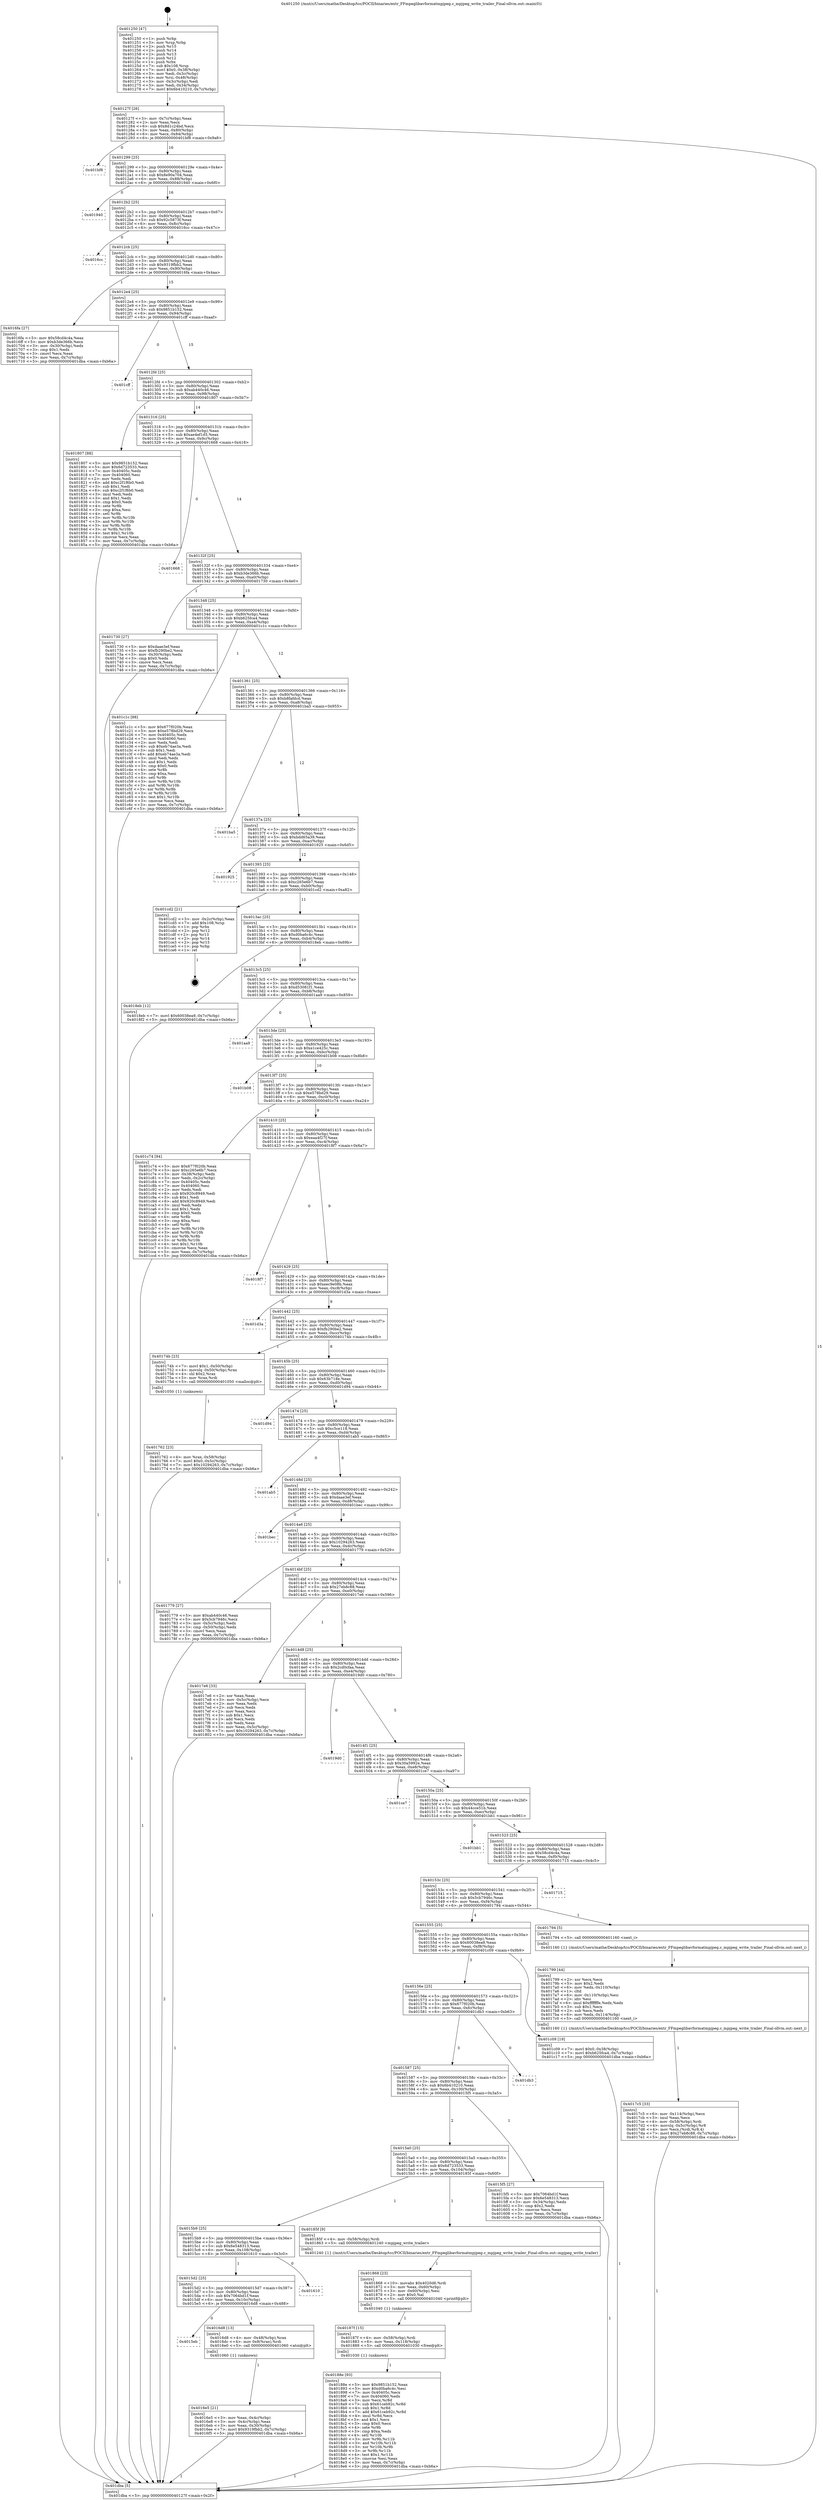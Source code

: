 digraph "0x401250" {
  label = "0x401250 (/mnt/c/Users/mathe/Desktop/tcc/POCII/binaries/extr_FFmpeglibavformatmpjpeg.c_mpjpeg_write_trailer_Final-ollvm.out::main(0))"
  labelloc = "t"
  node[shape=record]

  Entry [label="",width=0.3,height=0.3,shape=circle,fillcolor=black,style=filled]
  "0x40127f" [label="{
     0x40127f [26]\l
     | [instrs]\l
     &nbsp;&nbsp;0x40127f \<+3\>: mov -0x7c(%rbp),%eax\l
     &nbsp;&nbsp;0x401282 \<+2\>: mov %eax,%ecx\l
     &nbsp;&nbsp;0x401284 \<+6\>: sub $0x8d1c24bd,%ecx\l
     &nbsp;&nbsp;0x40128a \<+3\>: mov %eax,-0x80(%rbp)\l
     &nbsp;&nbsp;0x40128d \<+6\>: mov %ecx,-0x84(%rbp)\l
     &nbsp;&nbsp;0x401293 \<+6\>: je 0000000000401bf8 \<main+0x9a8\>\l
  }"]
  "0x401bf8" [label="{
     0x401bf8\l
  }", style=dashed]
  "0x401299" [label="{
     0x401299 [25]\l
     | [instrs]\l
     &nbsp;&nbsp;0x401299 \<+5\>: jmp 000000000040129e \<main+0x4e\>\l
     &nbsp;&nbsp;0x40129e \<+3\>: mov -0x80(%rbp),%eax\l
     &nbsp;&nbsp;0x4012a1 \<+5\>: sub $0x8e90a704,%eax\l
     &nbsp;&nbsp;0x4012a6 \<+6\>: mov %eax,-0x88(%rbp)\l
     &nbsp;&nbsp;0x4012ac \<+6\>: je 0000000000401940 \<main+0x6f0\>\l
  }"]
  Exit [label="",width=0.3,height=0.3,shape=circle,fillcolor=black,style=filled,peripheries=2]
  "0x401940" [label="{
     0x401940\l
  }", style=dashed]
  "0x4012b2" [label="{
     0x4012b2 [25]\l
     | [instrs]\l
     &nbsp;&nbsp;0x4012b2 \<+5\>: jmp 00000000004012b7 \<main+0x67\>\l
     &nbsp;&nbsp;0x4012b7 \<+3\>: mov -0x80(%rbp),%eax\l
     &nbsp;&nbsp;0x4012ba \<+5\>: sub $0x92c5873f,%eax\l
     &nbsp;&nbsp;0x4012bf \<+6\>: mov %eax,-0x8c(%rbp)\l
     &nbsp;&nbsp;0x4012c5 \<+6\>: je 00000000004016cc \<main+0x47c\>\l
  }"]
  "0x40188e" [label="{
     0x40188e [93]\l
     | [instrs]\l
     &nbsp;&nbsp;0x40188e \<+5\>: mov $0x9851b152,%eax\l
     &nbsp;&nbsp;0x401893 \<+5\>: mov $0xd0ba6c4c,%esi\l
     &nbsp;&nbsp;0x401898 \<+7\>: mov 0x40405c,%ecx\l
     &nbsp;&nbsp;0x40189f \<+7\>: mov 0x404060,%edx\l
     &nbsp;&nbsp;0x4018a6 \<+3\>: mov %ecx,%r8d\l
     &nbsp;&nbsp;0x4018a9 \<+7\>: sub $0x61ceb92c,%r8d\l
     &nbsp;&nbsp;0x4018b0 \<+4\>: sub $0x1,%r8d\l
     &nbsp;&nbsp;0x4018b4 \<+7\>: add $0x61ceb92c,%r8d\l
     &nbsp;&nbsp;0x4018bb \<+4\>: imul %r8d,%ecx\l
     &nbsp;&nbsp;0x4018bf \<+3\>: and $0x1,%ecx\l
     &nbsp;&nbsp;0x4018c2 \<+3\>: cmp $0x0,%ecx\l
     &nbsp;&nbsp;0x4018c5 \<+4\>: sete %r9b\l
     &nbsp;&nbsp;0x4018c9 \<+3\>: cmp $0xa,%edx\l
     &nbsp;&nbsp;0x4018cc \<+4\>: setl %r10b\l
     &nbsp;&nbsp;0x4018d0 \<+3\>: mov %r9b,%r11b\l
     &nbsp;&nbsp;0x4018d3 \<+3\>: and %r10b,%r11b\l
     &nbsp;&nbsp;0x4018d6 \<+3\>: xor %r10b,%r9b\l
     &nbsp;&nbsp;0x4018d9 \<+3\>: or %r9b,%r11b\l
     &nbsp;&nbsp;0x4018dc \<+4\>: test $0x1,%r11b\l
     &nbsp;&nbsp;0x4018e0 \<+3\>: cmovne %esi,%eax\l
     &nbsp;&nbsp;0x4018e3 \<+3\>: mov %eax,-0x7c(%rbp)\l
     &nbsp;&nbsp;0x4018e6 \<+5\>: jmp 0000000000401dba \<main+0xb6a\>\l
  }"]
  "0x4016cc" [label="{
     0x4016cc\l
  }", style=dashed]
  "0x4012cb" [label="{
     0x4012cb [25]\l
     | [instrs]\l
     &nbsp;&nbsp;0x4012cb \<+5\>: jmp 00000000004012d0 \<main+0x80\>\l
     &nbsp;&nbsp;0x4012d0 \<+3\>: mov -0x80(%rbp),%eax\l
     &nbsp;&nbsp;0x4012d3 \<+5\>: sub $0x9319fbb2,%eax\l
     &nbsp;&nbsp;0x4012d8 \<+6\>: mov %eax,-0x90(%rbp)\l
     &nbsp;&nbsp;0x4012de \<+6\>: je 00000000004016fa \<main+0x4aa\>\l
  }"]
  "0x40187f" [label="{
     0x40187f [15]\l
     | [instrs]\l
     &nbsp;&nbsp;0x40187f \<+4\>: mov -0x58(%rbp),%rdi\l
     &nbsp;&nbsp;0x401883 \<+6\>: mov %eax,-0x118(%rbp)\l
     &nbsp;&nbsp;0x401889 \<+5\>: call 0000000000401030 \<free@plt\>\l
     | [calls]\l
     &nbsp;&nbsp;0x401030 \{1\} (unknown)\l
  }"]
  "0x4016fa" [label="{
     0x4016fa [27]\l
     | [instrs]\l
     &nbsp;&nbsp;0x4016fa \<+5\>: mov $0x58cd4c4a,%eax\l
     &nbsp;&nbsp;0x4016ff \<+5\>: mov $0xb3de366b,%ecx\l
     &nbsp;&nbsp;0x401704 \<+3\>: mov -0x30(%rbp),%edx\l
     &nbsp;&nbsp;0x401707 \<+3\>: cmp $0x1,%edx\l
     &nbsp;&nbsp;0x40170a \<+3\>: cmovl %ecx,%eax\l
     &nbsp;&nbsp;0x40170d \<+3\>: mov %eax,-0x7c(%rbp)\l
     &nbsp;&nbsp;0x401710 \<+5\>: jmp 0000000000401dba \<main+0xb6a\>\l
  }"]
  "0x4012e4" [label="{
     0x4012e4 [25]\l
     | [instrs]\l
     &nbsp;&nbsp;0x4012e4 \<+5\>: jmp 00000000004012e9 \<main+0x99\>\l
     &nbsp;&nbsp;0x4012e9 \<+3\>: mov -0x80(%rbp),%eax\l
     &nbsp;&nbsp;0x4012ec \<+5\>: sub $0x9851b152,%eax\l
     &nbsp;&nbsp;0x4012f1 \<+6\>: mov %eax,-0x94(%rbp)\l
     &nbsp;&nbsp;0x4012f7 \<+6\>: je 0000000000401cff \<main+0xaaf\>\l
  }"]
  "0x401868" [label="{
     0x401868 [23]\l
     | [instrs]\l
     &nbsp;&nbsp;0x401868 \<+10\>: movabs $0x4020d6,%rdi\l
     &nbsp;&nbsp;0x401872 \<+3\>: mov %eax,-0x60(%rbp)\l
     &nbsp;&nbsp;0x401875 \<+3\>: mov -0x60(%rbp),%esi\l
     &nbsp;&nbsp;0x401878 \<+2\>: mov $0x0,%al\l
     &nbsp;&nbsp;0x40187a \<+5\>: call 0000000000401040 \<printf@plt\>\l
     | [calls]\l
     &nbsp;&nbsp;0x401040 \{1\} (unknown)\l
  }"]
  "0x401cff" [label="{
     0x401cff\l
  }", style=dashed]
  "0x4012fd" [label="{
     0x4012fd [25]\l
     | [instrs]\l
     &nbsp;&nbsp;0x4012fd \<+5\>: jmp 0000000000401302 \<main+0xb2\>\l
     &nbsp;&nbsp;0x401302 \<+3\>: mov -0x80(%rbp),%eax\l
     &nbsp;&nbsp;0x401305 \<+5\>: sub $0xab440c46,%eax\l
     &nbsp;&nbsp;0x40130a \<+6\>: mov %eax,-0x98(%rbp)\l
     &nbsp;&nbsp;0x401310 \<+6\>: je 0000000000401807 \<main+0x5b7\>\l
  }"]
  "0x4017c5" [label="{
     0x4017c5 [33]\l
     | [instrs]\l
     &nbsp;&nbsp;0x4017c5 \<+6\>: mov -0x114(%rbp),%ecx\l
     &nbsp;&nbsp;0x4017cb \<+3\>: imul %eax,%ecx\l
     &nbsp;&nbsp;0x4017ce \<+4\>: mov -0x58(%rbp),%rdi\l
     &nbsp;&nbsp;0x4017d2 \<+4\>: movslq -0x5c(%rbp),%r8\l
     &nbsp;&nbsp;0x4017d6 \<+4\>: mov %ecx,(%rdi,%r8,4)\l
     &nbsp;&nbsp;0x4017da \<+7\>: movl $0x27eb8c88,-0x7c(%rbp)\l
     &nbsp;&nbsp;0x4017e1 \<+5\>: jmp 0000000000401dba \<main+0xb6a\>\l
  }"]
  "0x401807" [label="{
     0x401807 [88]\l
     | [instrs]\l
     &nbsp;&nbsp;0x401807 \<+5\>: mov $0x9851b152,%eax\l
     &nbsp;&nbsp;0x40180c \<+5\>: mov $0x6d723533,%ecx\l
     &nbsp;&nbsp;0x401811 \<+7\>: mov 0x40405c,%edx\l
     &nbsp;&nbsp;0x401818 \<+7\>: mov 0x404060,%esi\l
     &nbsp;&nbsp;0x40181f \<+2\>: mov %edx,%edi\l
     &nbsp;&nbsp;0x401821 \<+6\>: add $0xc2f1f6b0,%edi\l
     &nbsp;&nbsp;0x401827 \<+3\>: sub $0x1,%edi\l
     &nbsp;&nbsp;0x40182a \<+6\>: sub $0xc2f1f6b0,%edi\l
     &nbsp;&nbsp;0x401830 \<+3\>: imul %edi,%edx\l
     &nbsp;&nbsp;0x401833 \<+3\>: and $0x1,%edx\l
     &nbsp;&nbsp;0x401836 \<+3\>: cmp $0x0,%edx\l
     &nbsp;&nbsp;0x401839 \<+4\>: sete %r8b\l
     &nbsp;&nbsp;0x40183d \<+3\>: cmp $0xa,%esi\l
     &nbsp;&nbsp;0x401840 \<+4\>: setl %r9b\l
     &nbsp;&nbsp;0x401844 \<+3\>: mov %r8b,%r10b\l
     &nbsp;&nbsp;0x401847 \<+3\>: and %r9b,%r10b\l
     &nbsp;&nbsp;0x40184a \<+3\>: xor %r9b,%r8b\l
     &nbsp;&nbsp;0x40184d \<+3\>: or %r8b,%r10b\l
     &nbsp;&nbsp;0x401850 \<+4\>: test $0x1,%r10b\l
     &nbsp;&nbsp;0x401854 \<+3\>: cmovne %ecx,%eax\l
     &nbsp;&nbsp;0x401857 \<+3\>: mov %eax,-0x7c(%rbp)\l
     &nbsp;&nbsp;0x40185a \<+5\>: jmp 0000000000401dba \<main+0xb6a\>\l
  }"]
  "0x401316" [label="{
     0x401316 [25]\l
     | [instrs]\l
     &nbsp;&nbsp;0x401316 \<+5\>: jmp 000000000040131b \<main+0xcb\>\l
     &nbsp;&nbsp;0x40131b \<+3\>: mov -0x80(%rbp),%eax\l
     &nbsp;&nbsp;0x40131e \<+5\>: sub $0xae4ef1d5,%eax\l
     &nbsp;&nbsp;0x401323 \<+6\>: mov %eax,-0x9c(%rbp)\l
     &nbsp;&nbsp;0x401329 \<+6\>: je 0000000000401668 \<main+0x418\>\l
  }"]
  "0x401799" [label="{
     0x401799 [44]\l
     | [instrs]\l
     &nbsp;&nbsp;0x401799 \<+2\>: xor %ecx,%ecx\l
     &nbsp;&nbsp;0x40179b \<+5\>: mov $0x2,%edx\l
     &nbsp;&nbsp;0x4017a0 \<+6\>: mov %edx,-0x110(%rbp)\l
     &nbsp;&nbsp;0x4017a6 \<+1\>: cltd\l
     &nbsp;&nbsp;0x4017a7 \<+6\>: mov -0x110(%rbp),%esi\l
     &nbsp;&nbsp;0x4017ad \<+2\>: idiv %esi\l
     &nbsp;&nbsp;0x4017af \<+6\>: imul $0xfffffffe,%edx,%edx\l
     &nbsp;&nbsp;0x4017b5 \<+3\>: sub $0x1,%ecx\l
     &nbsp;&nbsp;0x4017b8 \<+2\>: sub %ecx,%edx\l
     &nbsp;&nbsp;0x4017ba \<+6\>: mov %edx,-0x114(%rbp)\l
     &nbsp;&nbsp;0x4017c0 \<+5\>: call 0000000000401160 \<next_i\>\l
     | [calls]\l
     &nbsp;&nbsp;0x401160 \{1\} (/mnt/c/Users/mathe/Desktop/tcc/POCII/binaries/extr_FFmpeglibavformatmpjpeg.c_mpjpeg_write_trailer_Final-ollvm.out::next_i)\l
  }"]
  "0x401668" [label="{
     0x401668\l
  }", style=dashed]
  "0x40132f" [label="{
     0x40132f [25]\l
     | [instrs]\l
     &nbsp;&nbsp;0x40132f \<+5\>: jmp 0000000000401334 \<main+0xe4\>\l
     &nbsp;&nbsp;0x401334 \<+3\>: mov -0x80(%rbp),%eax\l
     &nbsp;&nbsp;0x401337 \<+5\>: sub $0xb3de366b,%eax\l
     &nbsp;&nbsp;0x40133c \<+6\>: mov %eax,-0xa0(%rbp)\l
     &nbsp;&nbsp;0x401342 \<+6\>: je 0000000000401730 \<main+0x4e0\>\l
  }"]
  "0x401762" [label="{
     0x401762 [23]\l
     | [instrs]\l
     &nbsp;&nbsp;0x401762 \<+4\>: mov %rax,-0x58(%rbp)\l
     &nbsp;&nbsp;0x401766 \<+7\>: movl $0x0,-0x5c(%rbp)\l
     &nbsp;&nbsp;0x40176d \<+7\>: movl $0x10294263,-0x7c(%rbp)\l
     &nbsp;&nbsp;0x401774 \<+5\>: jmp 0000000000401dba \<main+0xb6a\>\l
  }"]
  "0x401730" [label="{
     0x401730 [27]\l
     | [instrs]\l
     &nbsp;&nbsp;0x401730 \<+5\>: mov $0xdaae3ef,%eax\l
     &nbsp;&nbsp;0x401735 \<+5\>: mov $0xfb290be2,%ecx\l
     &nbsp;&nbsp;0x40173a \<+3\>: mov -0x30(%rbp),%edx\l
     &nbsp;&nbsp;0x40173d \<+3\>: cmp $0x0,%edx\l
     &nbsp;&nbsp;0x401740 \<+3\>: cmove %ecx,%eax\l
     &nbsp;&nbsp;0x401743 \<+3\>: mov %eax,-0x7c(%rbp)\l
     &nbsp;&nbsp;0x401746 \<+5\>: jmp 0000000000401dba \<main+0xb6a\>\l
  }"]
  "0x401348" [label="{
     0x401348 [25]\l
     | [instrs]\l
     &nbsp;&nbsp;0x401348 \<+5\>: jmp 000000000040134d \<main+0xfd\>\l
     &nbsp;&nbsp;0x40134d \<+3\>: mov -0x80(%rbp),%eax\l
     &nbsp;&nbsp;0x401350 \<+5\>: sub $0xb625fca4,%eax\l
     &nbsp;&nbsp;0x401355 \<+6\>: mov %eax,-0xa4(%rbp)\l
     &nbsp;&nbsp;0x40135b \<+6\>: je 0000000000401c1c \<main+0x9cc\>\l
  }"]
  "0x4016e5" [label="{
     0x4016e5 [21]\l
     | [instrs]\l
     &nbsp;&nbsp;0x4016e5 \<+3\>: mov %eax,-0x4c(%rbp)\l
     &nbsp;&nbsp;0x4016e8 \<+3\>: mov -0x4c(%rbp),%eax\l
     &nbsp;&nbsp;0x4016eb \<+3\>: mov %eax,-0x30(%rbp)\l
     &nbsp;&nbsp;0x4016ee \<+7\>: movl $0x9319fbb2,-0x7c(%rbp)\l
     &nbsp;&nbsp;0x4016f5 \<+5\>: jmp 0000000000401dba \<main+0xb6a\>\l
  }"]
  "0x401c1c" [label="{
     0x401c1c [88]\l
     | [instrs]\l
     &nbsp;&nbsp;0x401c1c \<+5\>: mov $0x677f020b,%eax\l
     &nbsp;&nbsp;0x401c21 \<+5\>: mov $0xe578bd29,%ecx\l
     &nbsp;&nbsp;0x401c26 \<+7\>: mov 0x40405c,%edx\l
     &nbsp;&nbsp;0x401c2d \<+7\>: mov 0x404060,%esi\l
     &nbsp;&nbsp;0x401c34 \<+2\>: mov %edx,%edi\l
     &nbsp;&nbsp;0x401c36 \<+6\>: sub $0xeb74ae3a,%edi\l
     &nbsp;&nbsp;0x401c3c \<+3\>: sub $0x1,%edi\l
     &nbsp;&nbsp;0x401c3f \<+6\>: add $0xeb74ae3a,%edi\l
     &nbsp;&nbsp;0x401c45 \<+3\>: imul %edi,%edx\l
     &nbsp;&nbsp;0x401c48 \<+3\>: and $0x1,%edx\l
     &nbsp;&nbsp;0x401c4b \<+3\>: cmp $0x0,%edx\l
     &nbsp;&nbsp;0x401c4e \<+4\>: sete %r8b\l
     &nbsp;&nbsp;0x401c52 \<+3\>: cmp $0xa,%esi\l
     &nbsp;&nbsp;0x401c55 \<+4\>: setl %r9b\l
     &nbsp;&nbsp;0x401c59 \<+3\>: mov %r8b,%r10b\l
     &nbsp;&nbsp;0x401c5c \<+3\>: and %r9b,%r10b\l
     &nbsp;&nbsp;0x401c5f \<+3\>: xor %r9b,%r8b\l
     &nbsp;&nbsp;0x401c62 \<+3\>: or %r8b,%r10b\l
     &nbsp;&nbsp;0x401c65 \<+4\>: test $0x1,%r10b\l
     &nbsp;&nbsp;0x401c69 \<+3\>: cmovne %ecx,%eax\l
     &nbsp;&nbsp;0x401c6c \<+3\>: mov %eax,-0x7c(%rbp)\l
     &nbsp;&nbsp;0x401c6f \<+5\>: jmp 0000000000401dba \<main+0xb6a\>\l
  }"]
  "0x401361" [label="{
     0x401361 [25]\l
     | [instrs]\l
     &nbsp;&nbsp;0x401361 \<+5\>: jmp 0000000000401366 \<main+0x116\>\l
     &nbsp;&nbsp;0x401366 \<+3\>: mov -0x80(%rbp),%eax\l
     &nbsp;&nbsp;0x401369 \<+5\>: sub $0xb8fafdcd,%eax\l
     &nbsp;&nbsp;0x40136e \<+6\>: mov %eax,-0xa8(%rbp)\l
     &nbsp;&nbsp;0x401374 \<+6\>: je 0000000000401ba5 \<main+0x955\>\l
  }"]
  "0x4015eb" [label="{
     0x4015eb\l
  }", style=dashed]
  "0x401ba5" [label="{
     0x401ba5\l
  }", style=dashed]
  "0x40137a" [label="{
     0x40137a [25]\l
     | [instrs]\l
     &nbsp;&nbsp;0x40137a \<+5\>: jmp 000000000040137f \<main+0x12f\>\l
     &nbsp;&nbsp;0x40137f \<+3\>: mov -0x80(%rbp),%eax\l
     &nbsp;&nbsp;0x401382 \<+5\>: sub $0xbdd65a39,%eax\l
     &nbsp;&nbsp;0x401387 \<+6\>: mov %eax,-0xac(%rbp)\l
     &nbsp;&nbsp;0x40138d \<+6\>: je 0000000000401925 \<main+0x6d5\>\l
  }"]
  "0x4016d8" [label="{
     0x4016d8 [13]\l
     | [instrs]\l
     &nbsp;&nbsp;0x4016d8 \<+4\>: mov -0x48(%rbp),%rax\l
     &nbsp;&nbsp;0x4016dc \<+4\>: mov 0x8(%rax),%rdi\l
     &nbsp;&nbsp;0x4016e0 \<+5\>: call 0000000000401060 \<atoi@plt\>\l
     | [calls]\l
     &nbsp;&nbsp;0x401060 \{1\} (unknown)\l
  }"]
  "0x401925" [label="{
     0x401925\l
  }", style=dashed]
  "0x401393" [label="{
     0x401393 [25]\l
     | [instrs]\l
     &nbsp;&nbsp;0x401393 \<+5\>: jmp 0000000000401398 \<main+0x148\>\l
     &nbsp;&nbsp;0x401398 \<+3\>: mov -0x80(%rbp),%eax\l
     &nbsp;&nbsp;0x40139b \<+5\>: sub $0xc265e6b7,%eax\l
     &nbsp;&nbsp;0x4013a0 \<+6\>: mov %eax,-0xb0(%rbp)\l
     &nbsp;&nbsp;0x4013a6 \<+6\>: je 0000000000401cd2 \<main+0xa82\>\l
  }"]
  "0x4015d2" [label="{
     0x4015d2 [25]\l
     | [instrs]\l
     &nbsp;&nbsp;0x4015d2 \<+5\>: jmp 00000000004015d7 \<main+0x387\>\l
     &nbsp;&nbsp;0x4015d7 \<+3\>: mov -0x80(%rbp),%eax\l
     &nbsp;&nbsp;0x4015da \<+5\>: sub $0x7064bd1f,%eax\l
     &nbsp;&nbsp;0x4015df \<+6\>: mov %eax,-0x10c(%rbp)\l
     &nbsp;&nbsp;0x4015e5 \<+6\>: je 00000000004016d8 \<main+0x488\>\l
  }"]
  "0x401cd2" [label="{
     0x401cd2 [21]\l
     | [instrs]\l
     &nbsp;&nbsp;0x401cd2 \<+3\>: mov -0x2c(%rbp),%eax\l
     &nbsp;&nbsp;0x401cd5 \<+7\>: add $0x108,%rsp\l
     &nbsp;&nbsp;0x401cdc \<+1\>: pop %rbx\l
     &nbsp;&nbsp;0x401cdd \<+2\>: pop %r12\l
     &nbsp;&nbsp;0x401cdf \<+2\>: pop %r13\l
     &nbsp;&nbsp;0x401ce1 \<+2\>: pop %r14\l
     &nbsp;&nbsp;0x401ce3 \<+2\>: pop %r15\l
     &nbsp;&nbsp;0x401ce5 \<+1\>: pop %rbp\l
     &nbsp;&nbsp;0x401ce6 \<+1\>: ret\l
  }"]
  "0x4013ac" [label="{
     0x4013ac [25]\l
     | [instrs]\l
     &nbsp;&nbsp;0x4013ac \<+5\>: jmp 00000000004013b1 \<main+0x161\>\l
     &nbsp;&nbsp;0x4013b1 \<+3\>: mov -0x80(%rbp),%eax\l
     &nbsp;&nbsp;0x4013b4 \<+5\>: sub $0xd0ba6c4c,%eax\l
     &nbsp;&nbsp;0x4013b9 \<+6\>: mov %eax,-0xb4(%rbp)\l
     &nbsp;&nbsp;0x4013bf \<+6\>: je 00000000004018eb \<main+0x69b\>\l
  }"]
  "0x401610" [label="{
     0x401610\l
  }", style=dashed]
  "0x4018eb" [label="{
     0x4018eb [12]\l
     | [instrs]\l
     &nbsp;&nbsp;0x4018eb \<+7\>: movl $0x60038ea9,-0x7c(%rbp)\l
     &nbsp;&nbsp;0x4018f2 \<+5\>: jmp 0000000000401dba \<main+0xb6a\>\l
  }"]
  "0x4013c5" [label="{
     0x4013c5 [25]\l
     | [instrs]\l
     &nbsp;&nbsp;0x4013c5 \<+5\>: jmp 00000000004013ca \<main+0x17a\>\l
     &nbsp;&nbsp;0x4013ca \<+3\>: mov -0x80(%rbp),%eax\l
     &nbsp;&nbsp;0x4013cd \<+5\>: sub $0xd53081f1,%eax\l
     &nbsp;&nbsp;0x4013d2 \<+6\>: mov %eax,-0xb8(%rbp)\l
     &nbsp;&nbsp;0x4013d8 \<+6\>: je 0000000000401aa9 \<main+0x859\>\l
  }"]
  "0x4015b9" [label="{
     0x4015b9 [25]\l
     | [instrs]\l
     &nbsp;&nbsp;0x4015b9 \<+5\>: jmp 00000000004015be \<main+0x36e\>\l
     &nbsp;&nbsp;0x4015be \<+3\>: mov -0x80(%rbp),%eax\l
     &nbsp;&nbsp;0x4015c1 \<+5\>: sub $0x6e548313,%eax\l
     &nbsp;&nbsp;0x4015c6 \<+6\>: mov %eax,-0x108(%rbp)\l
     &nbsp;&nbsp;0x4015cc \<+6\>: je 0000000000401610 \<main+0x3c0\>\l
  }"]
  "0x401aa9" [label="{
     0x401aa9\l
  }", style=dashed]
  "0x4013de" [label="{
     0x4013de [25]\l
     | [instrs]\l
     &nbsp;&nbsp;0x4013de \<+5\>: jmp 00000000004013e3 \<main+0x193\>\l
     &nbsp;&nbsp;0x4013e3 \<+3\>: mov -0x80(%rbp),%eax\l
     &nbsp;&nbsp;0x4013e6 \<+5\>: sub $0xe1ce425c,%eax\l
     &nbsp;&nbsp;0x4013eb \<+6\>: mov %eax,-0xbc(%rbp)\l
     &nbsp;&nbsp;0x4013f1 \<+6\>: je 0000000000401b08 \<main+0x8b8\>\l
  }"]
  "0x40185f" [label="{
     0x40185f [9]\l
     | [instrs]\l
     &nbsp;&nbsp;0x40185f \<+4\>: mov -0x58(%rbp),%rdi\l
     &nbsp;&nbsp;0x401863 \<+5\>: call 0000000000401240 \<mpjpeg_write_trailer\>\l
     | [calls]\l
     &nbsp;&nbsp;0x401240 \{1\} (/mnt/c/Users/mathe/Desktop/tcc/POCII/binaries/extr_FFmpeglibavformatmpjpeg.c_mpjpeg_write_trailer_Final-ollvm.out::mpjpeg_write_trailer)\l
  }"]
  "0x401b08" [label="{
     0x401b08\l
  }", style=dashed]
  "0x4013f7" [label="{
     0x4013f7 [25]\l
     | [instrs]\l
     &nbsp;&nbsp;0x4013f7 \<+5\>: jmp 00000000004013fc \<main+0x1ac\>\l
     &nbsp;&nbsp;0x4013fc \<+3\>: mov -0x80(%rbp),%eax\l
     &nbsp;&nbsp;0x4013ff \<+5\>: sub $0xe578bd29,%eax\l
     &nbsp;&nbsp;0x401404 \<+6\>: mov %eax,-0xc0(%rbp)\l
     &nbsp;&nbsp;0x40140a \<+6\>: je 0000000000401c74 \<main+0xa24\>\l
  }"]
  "0x401250" [label="{
     0x401250 [47]\l
     | [instrs]\l
     &nbsp;&nbsp;0x401250 \<+1\>: push %rbp\l
     &nbsp;&nbsp;0x401251 \<+3\>: mov %rsp,%rbp\l
     &nbsp;&nbsp;0x401254 \<+2\>: push %r15\l
     &nbsp;&nbsp;0x401256 \<+2\>: push %r14\l
     &nbsp;&nbsp;0x401258 \<+2\>: push %r13\l
     &nbsp;&nbsp;0x40125a \<+2\>: push %r12\l
     &nbsp;&nbsp;0x40125c \<+1\>: push %rbx\l
     &nbsp;&nbsp;0x40125d \<+7\>: sub $0x108,%rsp\l
     &nbsp;&nbsp;0x401264 \<+7\>: movl $0x0,-0x38(%rbp)\l
     &nbsp;&nbsp;0x40126b \<+3\>: mov %edi,-0x3c(%rbp)\l
     &nbsp;&nbsp;0x40126e \<+4\>: mov %rsi,-0x48(%rbp)\l
     &nbsp;&nbsp;0x401272 \<+3\>: mov -0x3c(%rbp),%edi\l
     &nbsp;&nbsp;0x401275 \<+3\>: mov %edi,-0x34(%rbp)\l
     &nbsp;&nbsp;0x401278 \<+7\>: movl $0x6b410210,-0x7c(%rbp)\l
  }"]
  "0x401c74" [label="{
     0x401c74 [94]\l
     | [instrs]\l
     &nbsp;&nbsp;0x401c74 \<+5\>: mov $0x677f020b,%eax\l
     &nbsp;&nbsp;0x401c79 \<+5\>: mov $0xc265e6b7,%ecx\l
     &nbsp;&nbsp;0x401c7e \<+3\>: mov -0x38(%rbp),%edx\l
     &nbsp;&nbsp;0x401c81 \<+3\>: mov %edx,-0x2c(%rbp)\l
     &nbsp;&nbsp;0x401c84 \<+7\>: mov 0x40405c,%edx\l
     &nbsp;&nbsp;0x401c8b \<+7\>: mov 0x404060,%esi\l
     &nbsp;&nbsp;0x401c92 \<+2\>: mov %edx,%edi\l
     &nbsp;&nbsp;0x401c94 \<+6\>: sub $0x920c8949,%edi\l
     &nbsp;&nbsp;0x401c9a \<+3\>: sub $0x1,%edi\l
     &nbsp;&nbsp;0x401c9d \<+6\>: add $0x920c8949,%edi\l
     &nbsp;&nbsp;0x401ca3 \<+3\>: imul %edi,%edx\l
     &nbsp;&nbsp;0x401ca6 \<+3\>: and $0x1,%edx\l
     &nbsp;&nbsp;0x401ca9 \<+3\>: cmp $0x0,%edx\l
     &nbsp;&nbsp;0x401cac \<+4\>: sete %r8b\l
     &nbsp;&nbsp;0x401cb0 \<+3\>: cmp $0xa,%esi\l
     &nbsp;&nbsp;0x401cb3 \<+4\>: setl %r9b\l
     &nbsp;&nbsp;0x401cb7 \<+3\>: mov %r8b,%r10b\l
     &nbsp;&nbsp;0x401cba \<+3\>: and %r9b,%r10b\l
     &nbsp;&nbsp;0x401cbd \<+3\>: xor %r9b,%r8b\l
     &nbsp;&nbsp;0x401cc0 \<+3\>: or %r8b,%r10b\l
     &nbsp;&nbsp;0x401cc3 \<+4\>: test $0x1,%r10b\l
     &nbsp;&nbsp;0x401cc7 \<+3\>: cmovne %ecx,%eax\l
     &nbsp;&nbsp;0x401cca \<+3\>: mov %eax,-0x7c(%rbp)\l
     &nbsp;&nbsp;0x401ccd \<+5\>: jmp 0000000000401dba \<main+0xb6a\>\l
  }"]
  "0x401410" [label="{
     0x401410 [25]\l
     | [instrs]\l
     &nbsp;&nbsp;0x401410 \<+5\>: jmp 0000000000401415 \<main+0x1c5\>\l
     &nbsp;&nbsp;0x401415 \<+3\>: mov -0x80(%rbp),%eax\l
     &nbsp;&nbsp;0x401418 \<+5\>: sub $0xeaa4f27f,%eax\l
     &nbsp;&nbsp;0x40141d \<+6\>: mov %eax,-0xc4(%rbp)\l
     &nbsp;&nbsp;0x401423 \<+6\>: je 00000000004018f7 \<main+0x6a7\>\l
  }"]
  "0x401dba" [label="{
     0x401dba [5]\l
     | [instrs]\l
     &nbsp;&nbsp;0x401dba \<+5\>: jmp 000000000040127f \<main+0x2f\>\l
  }"]
  "0x4018f7" [label="{
     0x4018f7\l
  }", style=dashed]
  "0x401429" [label="{
     0x401429 [25]\l
     | [instrs]\l
     &nbsp;&nbsp;0x401429 \<+5\>: jmp 000000000040142e \<main+0x1de\>\l
     &nbsp;&nbsp;0x40142e \<+3\>: mov -0x80(%rbp),%eax\l
     &nbsp;&nbsp;0x401431 \<+5\>: sub $0xeec9e08b,%eax\l
     &nbsp;&nbsp;0x401436 \<+6\>: mov %eax,-0xc8(%rbp)\l
     &nbsp;&nbsp;0x40143c \<+6\>: je 0000000000401d3a \<main+0xaea\>\l
  }"]
  "0x4015a0" [label="{
     0x4015a0 [25]\l
     | [instrs]\l
     &nbsp;&nbsp;0x4015a0 \<+5\>: jmp 00000000004015a5 \<main+0x355\>\l
     &nbsp;&nbsp;0x4015a5 \<+3\>: mov -0x80(%rbp),%eax\l
     &nbsp;&nbsp;0x4015a8 \<+5\>: sub $0x6d723533,%eax\l
     &nbsp;&nbsp;0x4015ad \<+6\>: mov %eax,-0x104(%rbp)\l
     &nbsp;&nbsp;0x4015b3 \<+6\>: je 000000000040185f \<main+0x60f\>\l
  }"]
  "0x401d3a" [label="{
     0x401d3a\l
  }", style=dashed]
  "0x401442" [label="{
     0x401442 [25]\l
     | [instrs]\l
     &nbsp;&nbsp;0x401442 \<+5\>: jmp 0000000000401447 \<main+0x1f7\>\l
     &nbsp;&nbsp;0x401447 \<+3\>: mov -0x80(%rbp),%eax\l
     &nbsp;&nbsp;0x40144a \<+5\>: sub $0xfb290be2,%eax\l
     &nbsp;&nbsp;0x40144f \<+6\>: mov %eax,-0xcc(%rbp)\l
     &nbsp;&nbsp;0x401455 \<+6\>: je 000000000040174b \<main+0x4fb\>\l
  }"]
  "0x4015f5" [label="{
     0x4015f5 [27]\l
     | [instrs]\l
     &nbsp;&nbsp;0x4015f5 \<+5\>: mov $0x7064bd1f,%eax\l
     &nbsp;&nbsp;0x4015fa \<+5\>: mov $0x6e548313,%ecx\l
     &nbsp;&nbsp;0x4015ff \<+3\>: mov -0x34(%rbp),%edx\l
     &nbsp;&nbsp;0x401602 \<+3\>: cmp $0x2,%edx\l
     &nbsp;&nbsp;0x401605 \<+3\>: cmovne %ecx,%eax\l
     &nbsp;&nbsp;0x401608 \<+3\>: mov %eax,-0x7c(%rbp)\l
     &nbsp;&nbsp;0x40160b \<+5\>: jmp 0000000000401dba \<main+0xb6a\>\l
  }"]
  "0x40174b" [label="{
     0x40174b [23]\l
     | [instrs]\l
     &nbsp;&nbsp;0x40174b \<+7\>: movl $0x1,-0x50(%rbp)\l
     &nbsp;&nbsp;0x401752 \<+4\>: movslq -0x50(%rbp),%rax\l
     &nbsp;&nbsp;0x401756 \<+4\>: shl $0x2,%rax\l
     &nbsp;&nbsp;0x40175a \<+3\>: mov %rax,%rdi\l
     &nbsp;&nbsp;0x40175d \<+5\>: call 0000000000401050 \<malloc@plt\>\l
     | [calls]\l
     &nbsp;&nbsp;0x401050 \{1\} (unknown)\l
  }"]
  "0x40145b" [label="{
     0x40145b [25]\l
     | [instrs]\l
     &nbsp;&nbsp;0x40145b \<+5\>: jmp 0000000000401460 \<main+0x210\>\l
     &nbsp;&nbsp;0x401460 \<+3\>: mov -0x80(%rbp),%eax\l
     &nbsp;&nbsp;0x401463 \<+5\>: sub $0x63b718e,%eax\l
     &nbsp;&nbsp;0x401468 \<+6\>: mov %eax,-0xd0(%rbp)\l
     &nbsp;&nbsp;0x40146e \<+6\>: je 0000000000401d94 \<main+0xb44\>\l
  }"]
  "0x401587" [label="{
     0x401587 [25]\l
     | [instrs]\l
     &nbsp;&nbsp;0x401587 \<+5\>: jmp 000000000040158c \<main+0x33c\>\l
     &nbsp;&nbsp;0x40158c \<+3\>: mov -0x80(%rbp),%eax\l
     &nbsp;&nbsp;0x40158f \<+5\>: sub $0x6b410210,%eax\l
     &nbsp;&nbsp;0x401594 \<+6\>: mov %eax,-0x100(%rbp)\l
     &nbsp;&nbsp;0x40159a \<+6\>: je 00000000004015f5 \<main+0x3a5\>\l
  }"]
  "0x401d94" [label="{
     0x401d94\l
  }", style=dashed]
  "0x401474" [label="{
     0x401474 [25]\l
     | [instrs]\l
     &nbsp;&nbsp;0x401474 \<+5\>: jmp 0000000000401479 \<main+0x229\>\l
     &nbsp;&nbsp;0x401479 \<+3\>: mov -0x80(%rbp),%eax\l
     &nbsp;&nbsp;0x40147c \<+5\>: sub $0xc5ce118,%eax\l
     &nbsp;&nbsp;0x401481 \<+6\>: mov %eax,-0xd4(%rbp)\l
     &nbsp;&nbsp;0x401487 \<+6\>: je 0000000000401ab5 \<main+0x865\>\l
  }"]
  "0x401db3" [label="{
     0x401db3\l
  }", style=dashed]
  "0x401ab5" [label="{
     0x401ab5\l
  }", style=dashed]
  "0x40148d" [label="{
     0x40148d [25]\l
     | [instrs]\l
     &nbsp;&nbsp;0x40148d \<+5\>: jmp 0000000000401492 \<main+0x242\>\l
     &nbsp;&nbsp;0x401492 \<+3\>: mov -0x80(%rbp),%eax\l
     &nbsp;&nbsp;0x401495 \<+5\>: sub $0xdaae3ef,%eax\l
     &nbsp;&nbsp;0x40149a \<+6\>: mov %eax,-0xd8(%rbp)\l
     &nbsp;&nbsp;0x4014a0 \<+6\>: je 0000000000401bec \<main+0x99c\>\l
  }"]
  "0x40156e" [label="{
     0x40156e [25]\l
     | [instrs]\l
     &nbsp;&nbsp;0x40156e \<+5\>: jmp 0000000000401573 \<main+0x323\>\l
     &nbsp;&nbsp;0x401573 \<+3\>: mov -0x80(%rbp),%eax\l
     &nbsp;&nbsp;0x401576 \<+5\>: sub $0x677f020b,%eax\l
     &nbsp;&nbsp;0x40157b \<+6\>: mov %eax,-0xfc(%rbp)\l
     &nbsp;&nbsp;0x401581 \<+6\>: je 0000000000401db3 \<main+0xb63\>\l
  }"]
  "0x401bec" [label="{
     0x401bec\l
  }", style=dashed]
  "0x4014a6" [label="{
     0x4014a6 [25]\l
     | [instrs]\l
     &nbsp;&nbsp;0x4014a6 \<+5\>: jmp 00000000004014ab \<main+0x25b\>\l
     &nbsp;&nbsp;0x4014ab \<+3\>: mov -0x80(%rbp),%eax\l
     &nbsp;&nbsp;0x4014ae \<+5\>: sub $0x10294263,%eax\l
     &nbsp;&nbsp;0x4014b3 \<+6\>: mov %eax,-0xdc(%rbp)\l
     &nbsp;&nbsp;0x4014b9 \<+6\>: je 0000000000401779 \<main+0x529\>\l
  }"]
  "0x401c09" [label="{
     0x401c09 [19]\l
     | [instrs]\l
     &nbsp;&nbsp;0x401c09 \<+7\>: movl $0x0,-0x38(%rbp)\l
     &nbsp;&nbsp;0x401c10 \<+7\>: movl $0xb625fca4,-0x7c(%rbp)\l
     &nbsp;&nbsp;0x401c17 \<+5\>: jmp 0000000000401dba \<main+0xb6a\>\l
  }"]
  "0x401779" [label="{
     0x401779 [27]\l
     | [instrs]\l
     &nbsp;&nbsp;0x401779 \<+5\>: mov $0xab440c46,%eax\l
     &nbsp;&nbsp;0x40177e \<+5\>: mov $0x5cb7946c,%ecx\l
     &nbsp;&nbsp;0x401783 \<+3\>: mov -0x5c(%rbp),%edx\l
     &nbsp;&nbsp;0x401786 \<+3\>: cmp -0x50(%rbp),%edx\l
     &nbsp;&nbsp;0x401789 \<+3\>: cmovl %ecx,%eax\l
     &nbsp;&nbsp;0x40178c \<+3\>: mov %eax,-0x7c(%rbp)\l
     &nbsp;&nbsp;0x40178f \<+5\>: jmp 0000000000401dba \<main+0xb6a\>\l
  }"]
  "0x4014bf" [label="{
     0x4014bf [25]\l
     | [instrs]\l
     &nbsp;&nbsp;0x4014bf \<+5\>: jmp 00000000004014c4 \<main+0x274\>\l
     &nbsp;&nbsp;0x4014c4 \<+3\>: mov -0x80(%rbp),%eax\l
     &nbsp;&nbsp;0x4014c7 \<+5\>: sub $0x27eb8c88,%eax\l
     &nbsp;&nbsp;0x4014cc \<+6\>: mov %eax,-0xe0(%rbp)\l
     &nbsp;&nbsp;0x4014d2 \<+6\>: je 00000000004017e6 \<main+0x596\>\l
  }"]
  "0x401555" [label="{
     0x401555 [25]\l
     | [instrs]\l
     &nbsp;&nbsp;0x401555 \<+5\>: jmp 000000000040155a \<main+0x30a\>\l
     &nbsp;&nbsp;0x40155a \<+3\>: mov -0x80(%rbp),%eax\l
     &nbsp;&nbsp;0x40155d \<+5\>: sub $0x60038ea9,%eax\l
     &nbsp;&nbsp;0x401562 \<+6\>: mov %eax,-0xf8(%rbp)\l
     &nbsp;&nbsp;0x401568 \<+6\>: je 0000000000401c09 \<main+0x9b9\>\l
  }"]
  "0x4017e6" [label="{
     0x4017e6 [33]\l
     | [instrs]\l
     &nbsp;&nbsp;0x4017e6 \<+2\>: xor %eax,%eax\l
     &nbsp;&nbsp;0x4017e8 \<+3\>: mov -0x5c(%rbp),%ecx\l
     &nbsp;&nbsp;0x4017eb \<+2\>: mov %eax,%edx\l
     &nbsp;&nbsp;0x4017ed \<+2\>: sub %ecx,%edx\l
     &nbsp;&nbsp;0x4017ef \<+2\>: mov %eax,%ecx\l
     &nbsp;&nbsp;0x4017f1 \<+3\>: sub $0x1,%ecx\l
     &nbsp;&nbsp;0x4017f4 \<+2\>: add %ecx,%edx\l
     &nbsp;&nbsp;0x4017f6 \<+2\>: sub %edx,%eax\l
     &nbsp;&nbsp;0x4017f8 \<+3\>: mov %eax,-0x5c(%rbp)\l
     &nbsp;&nbsp;0x4017fb \<+7\>: movl $0x10294263,-0x7c(%rbp)\l
     &nbsp;&nbsp;0x401802 \<+5\>: jmp 0000000000401dba \<main+0xb6a\>\l
  }"]
  "0x4014d8" [label="{
     0x4014d8 [25]\l
     | [instrs]\l
     &nbsp;&nbsp;0x4014d8 \<+5\>: jmp 00000000004014dd \<main+0x28d\>\l
     &nbsp;&nbsp;0x4014dd \<+3\>: mov -0x80(%rbp),%eax\l
     &nbsp;&nbsp;0x4014e0 \<+5\>: sub $0x2cd0cfaa,%eax\l
     &nbsp;&nbsp;0x4014e5 \<+6\>: mov %eax,-0xe4(%rbp)\l
     &nbsp;&nbsp;0x4014eb \<+6\>: je 00000000004019d0 \<main+0x780\>\l
  }"]
  "0x401794" [label="{
     0x401794 [5]\l
     | [instrs]\l
     &nbsp;&nbsp;0x401794 \<+5\>: call 0000000000401160 \<next_i\>\l
     | [calls]\l
     &nbsp;&nbsp;0x401160 \{1\} (/mnt/c/Users/mathe/Desktop/tcc/POCII/binaries/extr_FFmpeglibavformatmpjpeg.c_mpjpeg_write_trailer_Final-ollvm.out::next_i)\l
  }"]
  "0x4019d0" [label="{
     0x4019d0\l
  }", style=dashed]
  "0x4014f1" [label="{
     0x4014f1 [25]\l
     | [instrs]\l
     &nbsp;&nbsp;0x4014f1 \<+5\>: jmp 00000000004014f6 \<main+0x2a6\>\l
     &nbsp;&nbsp;0x4014f6 \<+3\>: mov -0x80(%rbp),%eax\l
     &nbsp;&nbsp;0x4014f9 \<+5\>: sub $0x30a5992e,%eax\l
     &nbsp;&nbsp;0x4014fe \<+6\>: mov %eax,-0xe8(%rbp)\l
     &nbsp;&nbsp;0x401504 \<+6\>: je 0000000000401ce7 \<main+0xa97\>\l
  }"]
  "0x40153c" [label="{
     0x40153c [25]\l
     | [instrs]\l
     &nbsp;&nbsp;0x40153c \<+5\>: jmp 0000000000401541 \<main+0x2f1\>\l
     &nbsp;&nbsp;0x401541 \<+3\>: mov -0x80(%rbp),%eax\l
     &nbsp;&nbsp;0x401544 \<+5\>: sub $0x5cb7946c,%eax\l
     &nbsp;&nbsp;0x401549 \<+6\>: mov %eax,-0xf4(%rbp)\l
     &nbsp;&nbsp;0x40154f \<+6\>: je 0000000000401794 \<main+0x544\>\l
  }"]
  "0x401ce7" [label="{
     0x401ce7\l
  }", style=dashed]
  "0x40150a" [label="{
     0x40150a [25]\l
     | [instrs]\l
     &nbsp;&nbsp;0x40150a \<+5\>: jmp 000000000040150f \<main+0x2bf\>\l
     &nbsp;&nbsp;0x40150f \<+3\>: mov -0x80(%rbp),%eax\l
     &nbsp;&nbsp;0x401512 \<+5\>: sub $0x44cce51b,%eax\l
     &nbsp;&nbsp;0x401517 \<+6\>: mov %eax,-0xec(%rbp)\l
     &nbsp;&nbsp;0x40151d \<+6\>: je 0000000000401bb1 \<main+0x961\>\l
  }"]
  "0x401715" [label="{
     0x401715\l
  }", style=dashed]
  "0x401bb1" [label="{
     0x401bb1\l
  }", style=dashed]
  "0x401523" [label="{
     0x401523 [25]\l
     | [instrs]\l
     &nbsp;&nbsp;0x401523 \<+5\>: jmp 0000000000401528 \<main+0x2d8\>\l
     &nbsp;&nbsp;0x401528 \<+3\>: mov -0x80(%rbp),%eax\l
     &nbsp;&nbsp;0x40152b \<+5\>: sub $0x58cd4c4a,%eax\l
     &nbsp;&nbsp;0x401530 \<+6\>: mov %eax,-0xf0(%rbp)\l
     &nbsp;&nbsp;0x401536 \<+6\>: je 0000000000401715 \<main+0x4c5\>\l
  }"]
  Entry -> "0x401250" [label=" 1"]
  "0x40127f" -> "0x401bf8" [label=" 0"]
  "0x40127f" -> "0x401299" [label=" 16"]
  "0x401cd2" -> Exit [label=" 1"]
  "0x401299" -> "0x401940" [label=" 0"]
  "0x401299" -> "0x4012b2" [label=" 16"]
  "0x401c74" -> "0x401dba" [label=" 1"]
  "0x4012b2" -> "0x4016cc" [label=" 0"]
  "0x4012b2" -> "0x4012cb" [label=" 16"]
  "0x401c1c" -> "0x401dba" [label=" 1"]
  "0x4012cb" -> "0x4016fa" [label=" 1"]
  "0x4012cb" -> "0x4012e4" [label=" 15"]
  "0x401c09" -> "0x401dba" [label=" 1"]
  "0x4012e4" -> "0x401cff" [label=" 0"]
  "0x4012e4" -> "0x4012fd" [label=" 15"]
  "0x4018eb" -> "0x401dba" [label=" 1"]
  "0x4012fd" -> "0x401807" [label=" 1"]
  "0x4012fd" -> "0x401316" [label=" 14"]
  "0x40188e" -> "0x401dba" [label=" 1"]
  "0x401316" -> "0x401668" [label=" 0"]
  "0x401316" -> "0x40132f" [label=" 14"]
  "0x40187f" -> "0x40188e" [label=" 1"]
  "0x40132f" -> "0x401730" [label=" 1"]
  "0x40132f" -> "0x401348" [label=" 13"]
  "0x401868" -> "0x40187f" [label=" 1"]
  "0x401348" -> "0x401c1c" [label=" 1"]
  "0x401348" -> "0x401361" [label=" 12"]
  "0x40185f" -> "0x401868" [label=" 1"]
  "0x401361" -> "0x401ba5" [label=" 0"]
  "0x401361" -> "0x40137a" [label=" 12"]
  "0x401807" -> "0x401dba" [label=" 1"]
  "0x40137a" -> "0x401925" [label=" 0"]
  "0x40137a" -> "0x401393" [label=" 12"]
  "0x4017e6" -> "0x401dba" [label=" 1"]
  "0x401393" -> "0x401cd2" [label=" 1"]
  "0x401393" -> "0x4013ac" [label=" 11"]
  "0x401799" -> "0x4017c5" [label=" 1"]
  "0x4013ac" -> "0x4018eb" [label=" 1"]
  "0x4013ac" -> "0x4013c5" [label=" 10"]
  "0x401794" -> "0x401799" [label=" 1"]
  "0x4013c5" -> "0x401aa9" [label=" 0"]
  "0x4013c5" -> "0x4013de" [label=" 10"]
  "0x401762" -> "0x401dba" [label=" 1"]
  "0x4013de" -> "0x401b08" [label=" 0"]
  "0x4013de" -> "0x4013f7" [label=" 10"]
  "0x40174b" -> "0x401762" [label=" 1"]
  "0x4013f7" -> "0x401c74" [label=" 1"]
  "0x4013f7" -> "0x401410" [label=" 9"]
  "0x4016fa" -> "0x401dba" [label=" 1"]
  "0x401410" -> "0x4018f7" [label=" 0"]
  "0x401410" -> "0x401429" [label=" 9"]
  "0x4016e5" -> "0x401dba" [label=" 1"]
  "0x401429" -> "0x401d3a" [label=" 0"]
  "0x401429" -> "0x401442" [label=" 9"]
  "0x4016d8" -> "0x4016e5" [label=" 1"]
  "0x401442" -> "0x40174b" [label=" 1"]
  "0x401442" -> "0x40145b" [label=" 8"]
  "0x4015d2" -> "0x4015eb" [label=" 0"]
  "0x40145b" -> "0x401d94" [label=" 0"]
  "0x40145b" -> "0x401474" [label=" 8"]
  "0x4017c5" -> "0x401dba" [label=" 1"]
  "0x401474" -> "0x401ab5" [label=" 0"]
  "0x401474" -> "0x40148d" [label=" 8"]
  "0x4015b9" -> "0x4015d2" [label=" 1"]
  "0x40148d" -> "0x401bec" [label=" 0"]
  "0x40148d" -> "0x4014a6" [label=" 8"]
  "0x401779" -> "0x401dba" [label=" 2"]
  "0x4014a6" -> "0x401779" [label=" 2"]
  "0x4014a6" -> "0x4014bf" [label=" 6"]
  "0x4015a0" -> "0x4015b9" [label=" 1"]
  "0x4014bf" -> "0x4017e6" [label=" 1"]
  "0x4014bf" -> "0x4014d8" [label=" 5"]
  "0x401730" -> "0x401dba" [label=" 1"]
  "0x4014d8" -> "0x4019d0" [label=" 0"]
  "0x4014d8" -> "0x4014f1" [label=" 5"]
  "0x401dba" -> "0x40127f" [label=" 15"]
  "0x4014f1" -> "0x401ce7" [label=" 0"]
  "0x4014f1" -> "0x40150a" [label=" 5"]
  "0x4015f5" -> "0x401dba" [label=" 1"]
  "0x40150a" -> "0x401bb1" [label=" 0"]
  "0x40150a" -> "0x401523" [label=" 5"]
  "0x401587" -> "0x4015a0" [label=" 2"]
  "0x401523" -> "0x401715" [label=" 0"]
  "0x401523" -> "0x40153c" [label=" 5"]
  "0x401250" -> "0x40127f" [label=" 1"]
  "0x40153c" -> "0x401794" [label=" 1"]
  "0x40153c" -> "0x401555" [label=" 4"]
  "0x4015a0" -> "0x40185f" [label=" 1"]
  "0x401555" -> "0x401c09" [label=" 1"]
  "0x401555" -> "0x40156e" [label=" 3"]
  "0x4015b9" -> "0x401610" [label=" 0"]
  "0x40156e" -> "0x401db3" [label=" 0"]
  "0x40156e" -> "0x401587" [label=" 3"]
  "0x4015d2" -> "0x4016d8" [label=" 1"]
  "0x401587" -> "0x4015f5" [label=" 1"]
}
